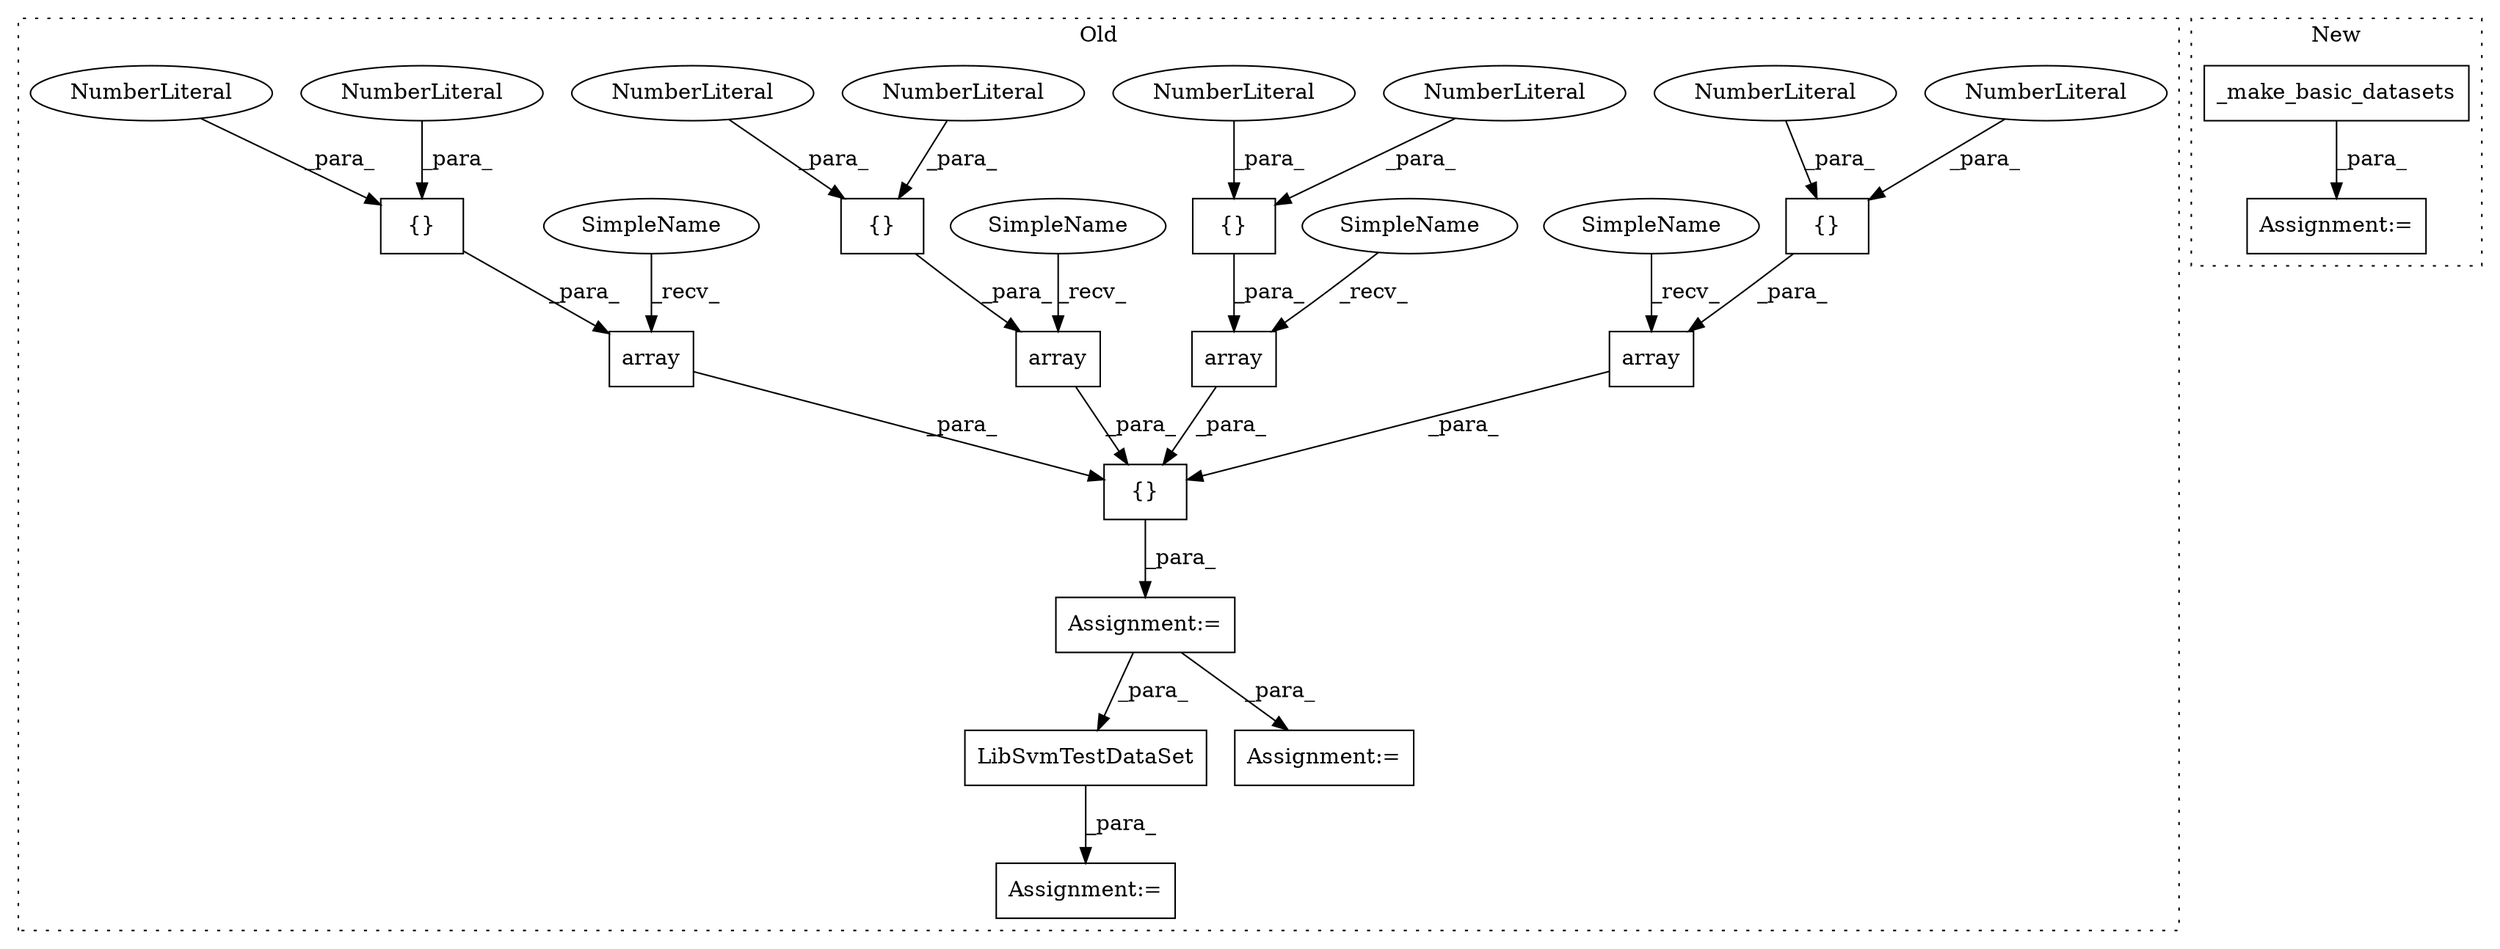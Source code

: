 digraph G {
subgraph cluster0 {
1 [label="LibSvmTestDataSet" a="32" s="1538,1557" l="18,1" shape="box"];
3 [label="{}" a="4" s="1358,1470" l="1,1" shape="box"];
4 [label="Assignment:=" a="7" s="1486" l="1" shape="box"];
5 [label="{}" a="4" s="1464,1468" l="1,1" shape="box"];
6 [label="NumberLiteral" a="34" s="1465" l="1" shape="ellipse"];
7 [label="{}" a="4" s="1380,1384" l="1,1" shape="box"];
8 [label="NumberLiteral" a="34" s="1467" l="1" shape="ellipse"];
9 [label="NumberLiteral" a="34" s="1381" l="1" shape="ellipse"];
10 [label="{}" a="4" s="1436,1440" l="1,1" shape="box"];
11 [label="NumberLiteral" a="34" s="1439" l="1" shape="ellipse"];
12 [label="NumberLiteral" a="34" s="1437" l="1" shape="ellipse"];
13 [label="NumberLiteral" a="34" s="1383" l="1" shape="ellipse"];
14 [label="array" a="32" s="1365,1385" l="6,1" shape="box"];
15 [label="array" a="32" s="1421,1441" l="6,1" shape="box"];
16 [label="Assignment:=" a="7" s="1537" l="1" shape="box"];
17 [label="array" a="32" s="1449,1469" l="6,1" shape="box"];
19 [label="Assignment:=" a="7" s="1340" l="1" shape="box"];
20 [label="array" a="32" s="1393,1413" l="6,1" shape="box"];
21 [label="{}" a="4" s="1408,1412" l="1,1" shape="box"];
22 [label="NumberLiteral" a="34" s="1411" l="1" shape="ellipse"];
23 [label="NumberLiteral" a="34" s="1409" l="1" shape="ellipse"];
24 [label="SimpleName" a="42" s="1387" l="5" shape="ellipse"];
25 [label="SimpleName" a="42" s="1443" l="5" shape="ellipse"];
26 [label="SimpleName" a="42" s="1359" l="5" shape="ellipse"];
27 [label="SimpleName" a="42" s="1415" l="5" shape="ellipse"];
label = "Old";
style="dotted";
}
subgraph cluster1 {
2 [label="_make_basic_datasets" a="32" s="1682" l="22" shape="box"];
18 [label="Assignment:=" a="7" s="1675" l="2" shape="box"];
label = "New";
style="dotted";
}
1 -> 16 [label="_para_"];
2 -> 18 [label="_para_"];
3 -> 19 [label="_para_"];
5 -> 17 [label="_para_"];
6 -> 5 [label="_para_"];
7 -> 14 [label="_para_"];
8 -> 5 [label="_para_"];
9 -> 7 [label="_para_"];
10 -> 15 [label="_para_"];
11 -> 10 [label="_para_"];
12 -> 10 [label="_para_"];
13 -> 7 [label="_para_"];
14 -> 3 [label="_para_"];
15 -> 3 [label="_para_"];
17 -> 3 [label="_para_"];
19 -> 4 [label="_para_"];
19 -> 1 [label="_para_"];
20 -> 3 [label="_para_"];
21 -> 20 [label="_para_"];
22 -> 21 [label="_para_"];
23 -> 21 [label="_para_"];
24 -> 20 [label="_recv_"];
25 -> 17 [label="_recv_"];
26 -> 14 [label="_recv_"];
27 -> 15 [label="_recv_"];
}